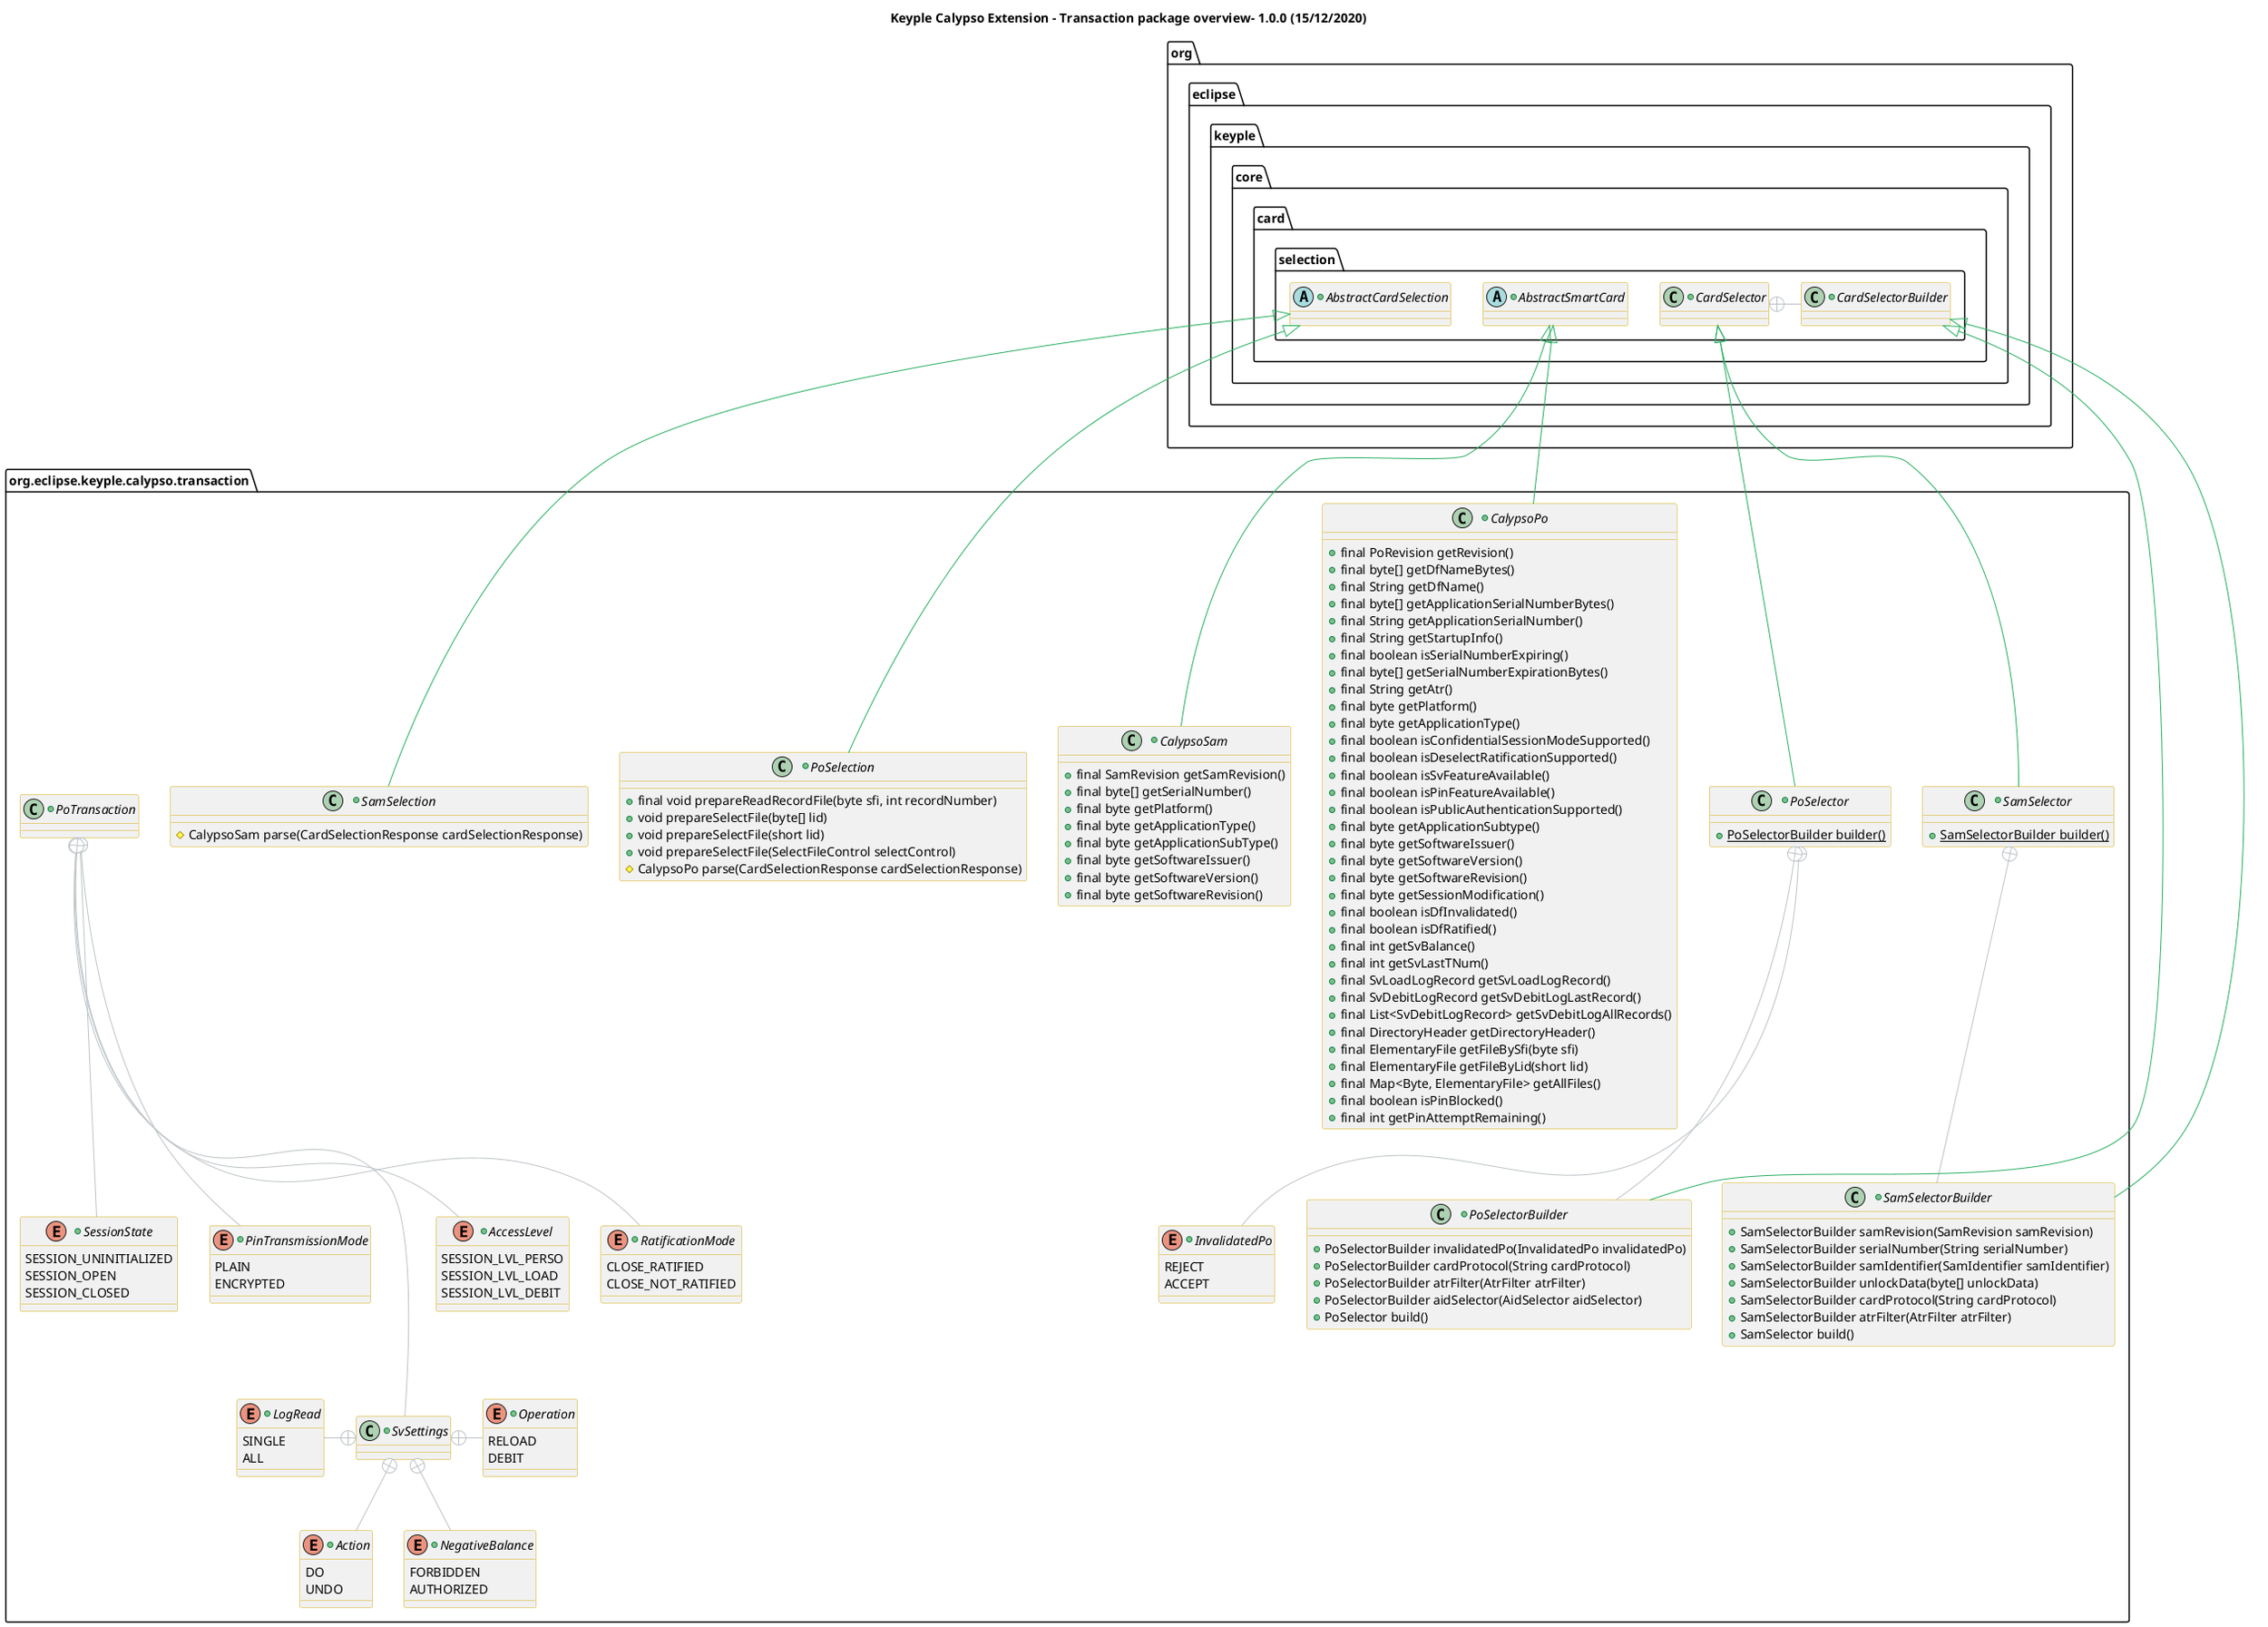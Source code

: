 @startuml
title
    Keyple Calypso Extension - Transaction package overview- 1.0.0 (15/12/2020)
end title

' == THEME ==

'Couleurs issues de : https://htmlcolorcodes.com/fr/tableau-de-couleur/tableau-de-couleur-design-plat/
!define C_GREY1 F8F9F9
!define C_GREY2 F2F3F4
!define C_GREY3 E5E7E9
!define C_GREY4 D7DBDD
!define C_GREY5 CACFD2
!define C_GREY6 BDC3C7
!define C_LINK 3498DB
!define C_USE 27AE60

skinparam Shadowing false
skinparam ClassFontStyle italic
skinparam ClassBorderColor #D4AC0D
skinparam stereotypeABorderColor #A9DCDF
skinparam stereotypeIBorderColor #B4A7E5
skinparam stereotypeCBorderColor #ADD1B2
skinparam stereotypeEBorderColor #EB93DF
' Red
skinparam ClassBackgroundColor<<red>> #FDEDEC
skinparam ClassBorderColor<<red>> #E74C3C
hide <<red>> stereotype
' Purple
skinparam ClassBackgroundColor<<purple>> #F4ECF7
skinparam ClassBorderColor<<purple>> #8E44AD
hide <<purple>> stereotype
' blue
skinparam ClassBackgroundColor<<blue>> #EBF5FB
skinparam ClassBorderColor<<blue>> #3498DB
hide <<blue>> stereotype
' Green
skinparam ClassBackgroundColor<<green>> #E9F7EF
skinparam ClassBorderColor<<green>> #27AE60
hide <<green>> stereotype
' Grey
skinparam ClassBackgroundColor<<grey>> #EAECEE
skinparam ClassBorderColor<<grey>> #2C3E50
hide <<grey>> stereotype

' == CONTENT ==

package "org.eclipse.keyple.core.card.selection"{
    +abstract class AbstractSmartCard {
    }

    +abstract class AbstractCardSelection {
    }

    +class CardSelector {
    }

    +class CardSelectorBuilder {
    }
}

package "org.eclipse.keyple.calypso.transaction" as root {

    +class CalypsoPo {
        +final PoRevision getRevision()
        +final byte[] getDfNameBytes()
        +final String getDfName()
        +final byte[] getApplicationSerialNumberBytes()
        +final String getApplicationSerialNumber()
        +final String getStartupInfo()
        +final boolean isSerialNumberExpiring()
        +final byte[] getSerialNumberExpirationBytes()
        +final String getAtr()
        +final byte getPlatform()
        +final byte getApplicationType()
        +final boolean isConfidentialSessionModeSupported()
        +final boolean isDeselectRatificationSupported()
        +final boolean isSvFeatureAvailable()
        +final boolean isPinFeatureAvailable()
        +final boolean isPublicAuthenticationSupported()
        +final byte getApplicationSubtype()
        +final byte getSoftwareIssuer()
        +final byte getSoftwareVersion()
        +final byte getSoftwareRevision()
        +final byte getSessionModification()
        +final boolean isDfInvalidated()
        +final boolean isDfRatified()
        +final int getSvBalance()
        +final int getSvLastTNum()
        +final SvLoadLogRecord getSvLoadLogRecord()
        +final SvDebitLogRecord getSvDebitLogLastRecord()
        +final List<SvDebitLogRecord> getSvDebitLogAllRecords()
        +final DirectoryHeader getDirectoryHeader()
        +final ElementaryFile getFileBySfi(byte sfi)
        +final ElementaryFile getFileByLid(short lid)
        +final Map<Byte, ElementaryFile> getAllFiles()
        +final boolean isPinBlocked()
        +final int getPinAttemptRemaining()
    }

    +class CalypsoSam {
        +final SamRevision getSamRevision()
        +final byte[] getSerialNumber()
        +final byte getPlatform()
        +final byte getApplicationType()
        +final byte getApplicationSubType()
        +final byte getSoftwareIssuer()
        +final byte getSoftwareVersion()
        +final byte getSoftwareRevision()
    }

    +class PoSelection {
        +final void prepareReadRecordFile(byte sfi, int recordNumber)
        +void prepareSelectFile(byte[] lid)
        +void prepareSelectFile(short lid)
        +void prepareSelectFile(SelectFileControl selectControl)
        #CalypsoPo parse(CardSelectionResponse cardSelectionResponse)
    }

    +class PoSelector {
        +{static} PoSelectorBuilder builder()
    }

    +enum InvalidatedPo {
        REJECT
        ACCEPT
    }

    +class PoSelectorBuilder {
        +PoSelectorBuilder invalidatedPo(InvalidatedPo invalidatedPo)
        +PoSelectorBuilder cardProtocol(String cardProtocol)
        +PoSelectorBuilder atrFilter(AtrFilter atrFilter)
        +PoSelectorBuilder aidSelector(AidSelector aidSelector)
        +PoSelector build()
    }

    +class SamSelection {
        #CalypsoSam parse(CardSelectionResponse cardSelectionResponse)
    }

    +class SamSelector {
        +{static} SamSelectorBuilder builder()
    }

     +class SamSelectorBuilder {
        +SamSelectorBuilder samRevision(SamRevision samRevision)
        +SamSelectorBuilder serialNumber(String serialNumber)
        +SamSelectorBuilder samIdentifier(SamIdentifier samIdentifier)
        +SamSelectorBuilder unlockData(byte[] unlockData)
        +SamSelectorBuilder cardProtocol(String cardProtocol)
        +SamSelectorBuilder atrFilter(AtrFilter atrFilter)
        +SamSelector build()
    }

    +class PoTransaction {

    }

    +enum AccessLevel {
        SESSION_LVL_PERSO
        SESSION_LVL_LOAD
        SESSION_LVL_DEBIT
    }

    +enum RatificationMode {
        CLOSE_RATIFIED
        CLOSE_NOT_RATIFIED
    }

    +enum SessionState {
        SESSION_UNINITIALIZED
        SESSION_OPEN
        SESSION_CLOSED
    }

    +enum PinTransmissionMode {
        PLAIN
        ENCRYPTED
    }

    +class SvSettings {

    }

    +enum Operation {
        RELOAD
        DEBIT
    }

    +enum Action {
        DO
        UNDO
    }

    +enum LogRead {
        SINGLE
        ALL
    }

    +enum NegativeBalance {
        FORBIDDEN
        AUTHORIZED
    }

}

' Associations
AbstractSmartCard <|-- CalypsoPo #C_USE
AbstractSmartCard <|-- CalypsoSam #C_USE
AbstractCardSelection <|-- PoSelection #C_USE
CardSelector <|-- PoSelector #C_USE
AbstractCardSelection <|-- SamSelection #C_USE
CardSelector <|-- SamSelector #C_USE
PoSelector +-- InvalidatedPo #C_GREY6
PoSelector +-- PoSelectorBuilder #C_GREY6
SamSelector +-- SamSelectorBuilder #C_GREY6
CardSelector +- CardSelectorBuilder #C_GREY6

CardSelectorBuilder <|- SamSelectorBuilder #C_USE
CardSelectorBuilder <|- PoSelectorBuilder #C_USE

PoTransaction +-- AccessLevel #C_GREY6
PoTransaction +-- RatificationMode #C_GREY6
PoTransaction +-- SessionState #C_GREY6
PoTransaction +-- PinTransmissionMode #C_GREY6
PoTransaction +--- SvSettings #C_GREY6

SvSettings +- Operation #C_GREY6
SvSettings +-- Action #C_GREY6
LogRead -+ SvSettings #C_GREY6
SvSettings +-- NegativeBalance #C_GREY6
@enduml